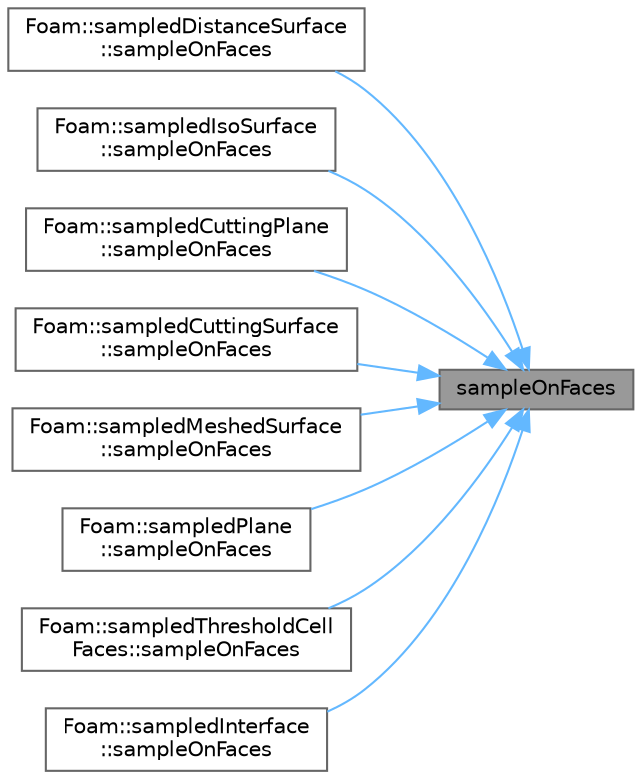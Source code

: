 digraph "sampleOnFaces"
{
 // LATEX_PDF_SIZE
  bgcolor="transparent";
  edge [fontname=Helvetica,fontsize=10,labelfontname=Helvetica,labelfontsize=10];
  node [fontname=Helvetica,fontsize=10,shape=box,height=0.2,width=0.4];
  rankdir="RL";
  Node1 [id="Node000001",label="sampleOnFaces",height=0.2,width=0.4,color="gray40", fillcolor="grey60", style="filled", fontcolor="black",tooltip=" "];
  Node1 -> Node2 [id="edge1_Node000001_Node000002",dir="back",color="steelblue1",style="solid",tooltip=" "];
  Node2 [id="Node000002",label="Foam::sampledDistanceSurface\l::sampleOnFaces",height=0.2,width=0.4,color="grey40", fillcolor="white", style="filled",URL="$classFoam_1_1sampledDistanceSurface.html#a9929d343aebc5d8d33d87d5fa1d4fe5a",tooltip=" "];
  Node1 -> Node3 [id="edge2_Node000001_Node000003",dir="back",color="steelblue1",style="solid",tooltip=" "];
  Node3 [id="Node000003",label="Foam::sampledIsoSurface\l::sampleOnFaces",height=0.2,width=0.4,color="grey40", fillcolor="white", style="filled",URL="$classFoam_1_1sampledIsoSurface.html#a9929d343aebc5d8d33d87d5fa1d4fe5a",tooltip=" "];
  Node1 -> Node4 [id="edge3_Node000001_Node000004",dir="back",color="steelblue1",style="solid",tooltip=" "];
  Node4 [id="Node000004",label="Foam::sampledCuttingPlane\l::sampleOnFaces",height=0.2,width=0.4,color="grey40", fillcolor="white", style="filled",URL="$classFoam_1_1sampledCuttingPlane.html#a9929d343aebc5d8d33d87d5fa1d4fe5a",tooltip=" "];
  Node1 -> Node5 [id="edge4_Node000001_Node000005",dir="back",color="steelblue1",style="solid",tooltip=" "];
  Node5 [id="Node000005",label="Foam::sampledCuttingSurface\l::sampleOnFaces",height=0.2,width=0.4,color="grey40", fillcolor="white", style="filled",URL="$classFoam_1_1sampledCuttingSurface.html#a9929d343aebc5d8d33d87d5fa1d4fe5a",tooltip=" "];
  Node1 -> Node6 [id="edge5_Node000001_Node000006",dir="back",color="steelblue1",style="solid",tooltip=" "];
  Node6 [id="Node000006",label="Foam::sampledMeshedSurface\l::sampleOnFaces",height=0.2,width=0.4,color="grey40", fillcolor="white", style="filled",URL="$classFoam_1_1sampledMeshedSurface.html#a9929d343aebc5d8d33d87d5fa1d4fe5a",tooltip=" "];
  Node1 -> Node7 [id="edge6_Node000001_Node000007",dir="back",color="steelblue1",style="solid",tooltip=" "];
  Node7 [id="Node000007",label="Foam::sampledPlane\l::sampleOnFaces",height=0.2,width=0.4,color="grey40", fillcolor="white", style="filled",URL="$classFoam_1_1sampledPlane.html#a9929d343aebc5d8d33d87d5fa1d4fe5a",tooltip=" "];
  Node1 -> Node8 [id="edge7_Node000001_Node000008",dir="back",color="steelblue1",style="solid",tooltip=" "];
  Node8 [id="Node000008",label="Foam::sampledThresholdCell\lFaces::sampleOnFaces",height=0.2,width=0.4,color="grey40", fillcolor="white", style="filled",URL="$classFoam_1_1sampledThresholdCellFaces.html#a9929d343aebc5d8d33d87d5fa1d4fe5a",tooltip=" "];
  Node1 -> Node9 [id="edge8_Node000001_Node000009",dir="back",color="steelblue1",style="solid",tooltip=" "];
  Node9 [id="Node000009",label="Foam::sampledInterface\l::sampleOnFaces",height=0.2,width=0.4,color="grey40", fillcolor="white", style="filled",URL="$classFoam_1_1sampledInterface.html#a9929d343aebc5d8d33d87d5fa1d4fe5a",tooltip=" "];
}
